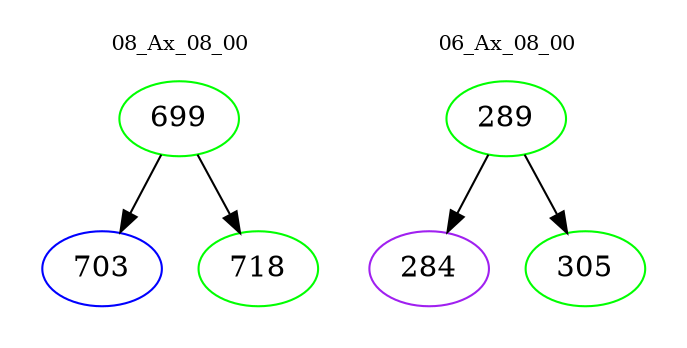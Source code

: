 digraph{
subgraph cluster_0 {
color = white
label = "08_Ax_08_00";
fontsize=10;
T0_699 [label="699", color="green"]
T0_699 -> T0_703 [color="black"]
T0_703 [label="703", color="blue"]
T0_699 -> T0_718 [color="black"]
T0_718 [label="718", color="green"]
}
subgraph cluster_1 {
color = white
label = "06_Ax_08_00";
fontsize=10;
T1_289 [label="289", color="green"]
T1_289 -> T1_284 [color="black"]
T1_284 [label="284", color="purple"]
T1_289 -> T1_305 [color="black"]
T1_305 [label="305", color="green"]
}
}
